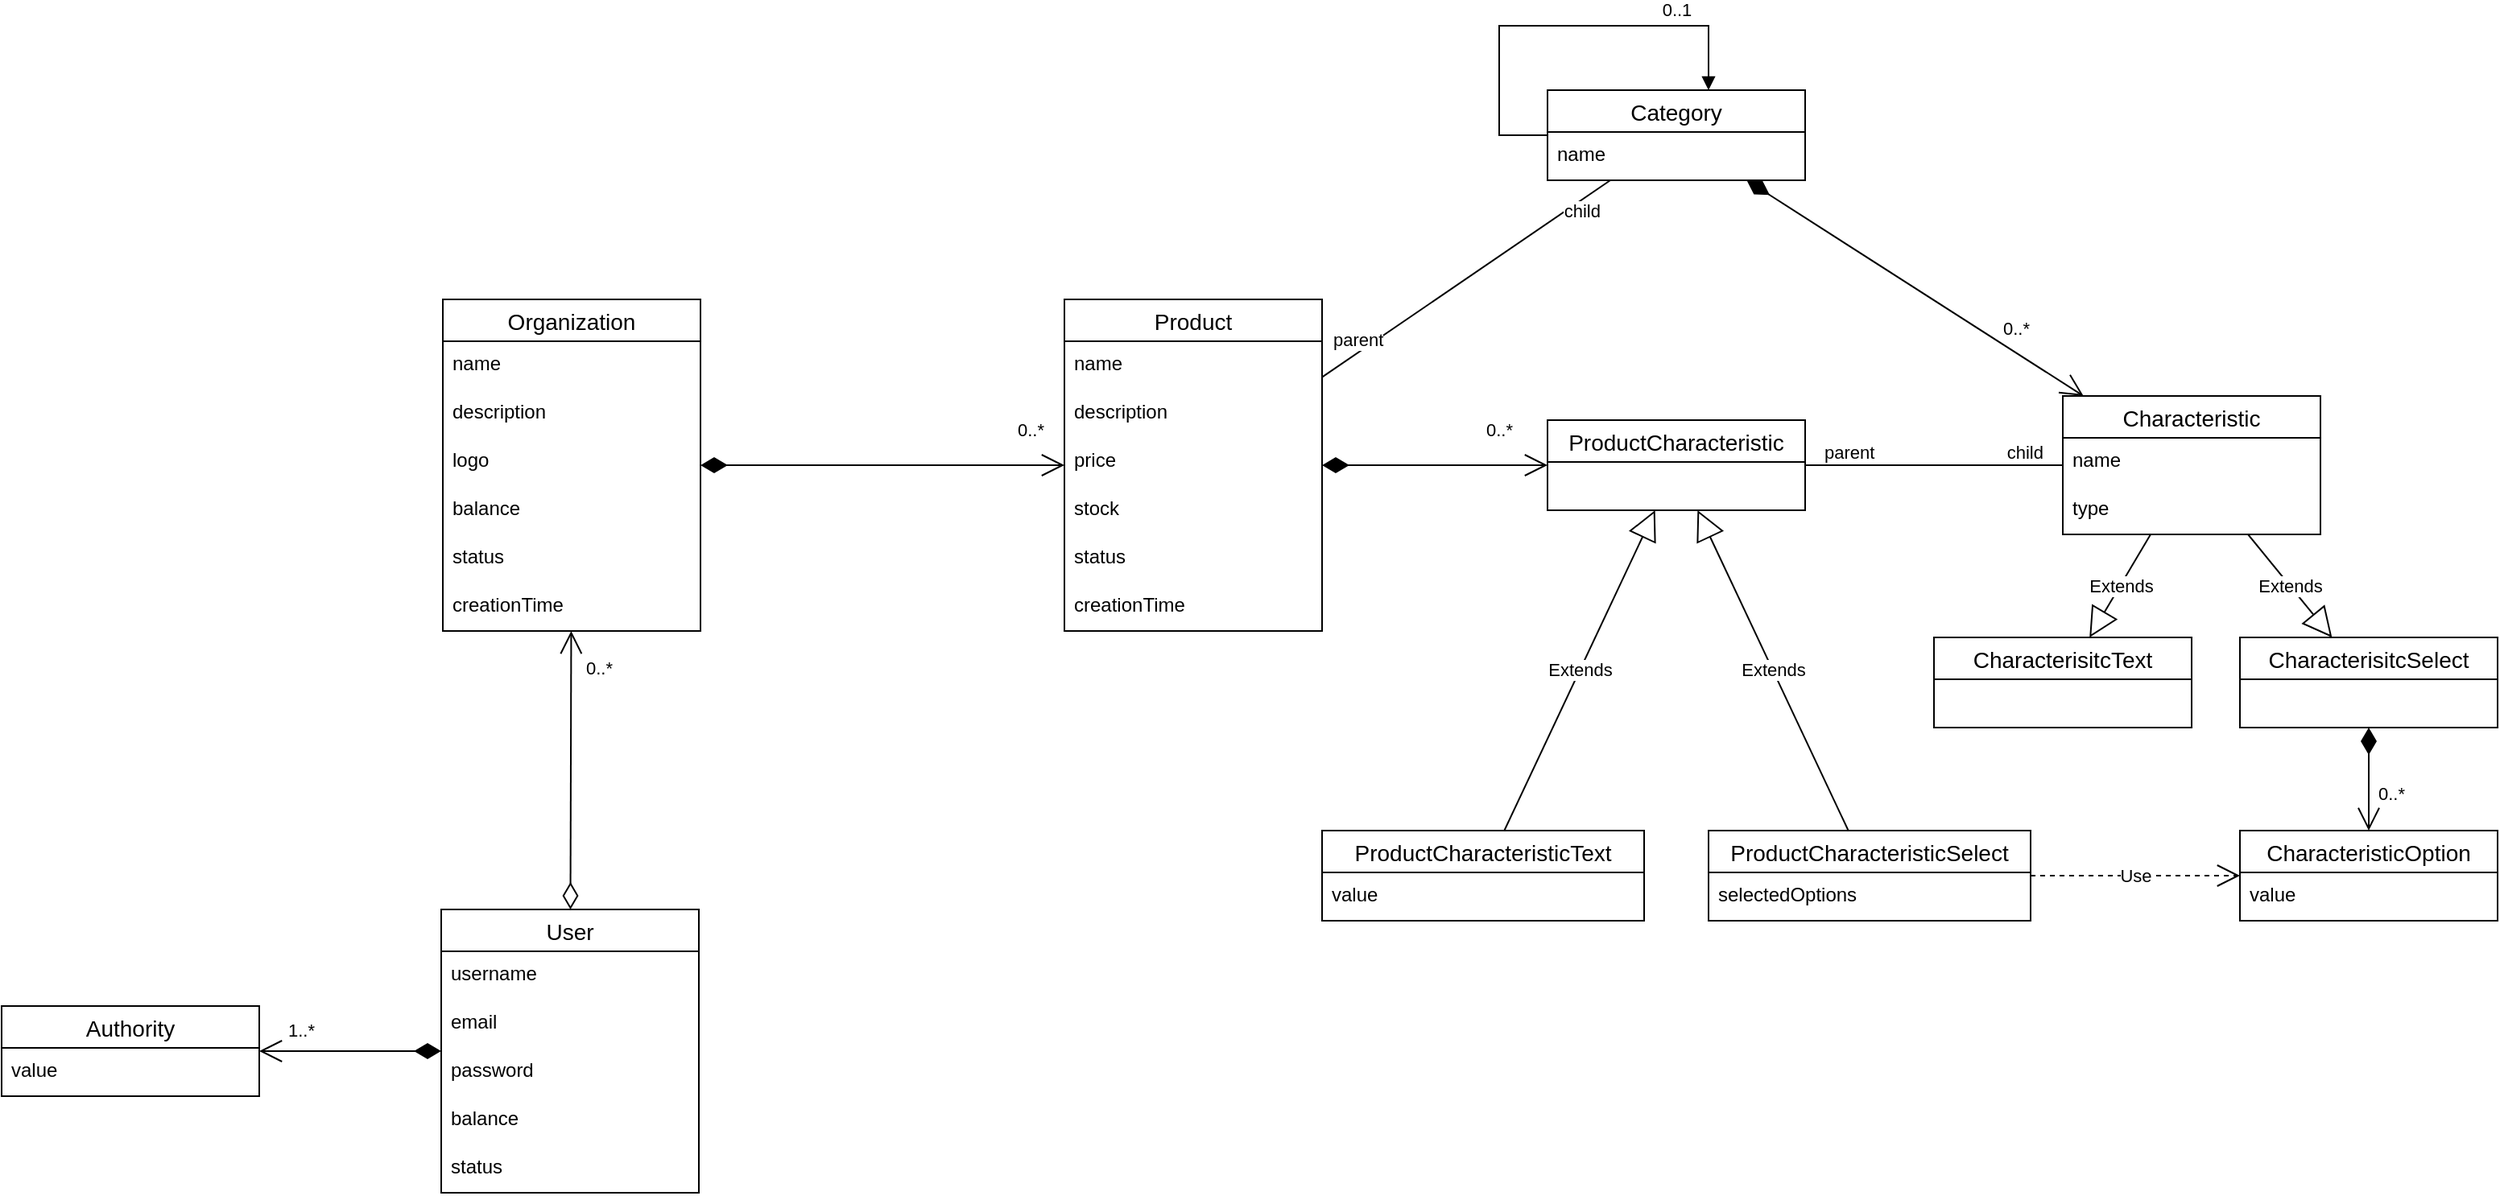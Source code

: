 <mxfile version="21.6.6" type="device">
  <diagram name="Страница 1" id="dOjJabSe6C-60DXZB-S7">
    <mxGraphModel dx="1647" dy="2030" grid="1" gridSize="10" guides="1" tooltips="1" connect="1" arrows="1" fold="1" page="1" pageScale="1" pageWidth="827" pageHeight="1169" math="0" shadow="0">
      <root>
        <mxCell id="0" />
        <mxCell id="1" parent="0" />
        <mxCell id="JXFhsg0_KlggHJK0LN9S-1" value="User" style="swimlane;fontStyle=0;childLayout=stackLayout;horizontal=1;startSize=26;horizontalStack=0;resizeParent=1;resizeParentMax=0;resizeLast=0;collapsible=1;marginBottom=0;align=center;fontSize=14;" parent="1" vertex="1">
          <mxGeometry x="333" y="469" width="160" height="176" as="geometry" />
        </mxCell>
        <mxCell id="JXFhsg0_KlggHJK0LN9S-2" value="username" style="text;strokeColor=none;fillColor=none;spacingLeft=4;spacingRight=4;overflow=hidden;rotatable=0;points=[[0,0.5],[1,0.5]];portConstraint=eastwest;fontSize=12;whiteSpace=wrap;html=1;" parent="JXFhsg0_KlggHJK0LN9S-1" vertex="1">
          <mxGeometry y="26" width="160" height="30" as="geometry" />
        </mxCell>
        <mxCell id="JXFhsg0_KlggHJK0LN9S-3" value="email" style="text;strokeColor=none;fillColor=none;spacingLeft=4;spacingRight=4;overflow=hidden;rotatable=0;points=[[0,0.5],[1,0.5]];portConstraint=eastwest;fontSize=12;whiteSpace=wrap;html=1;" parent="JXFhsg0_KlggHJK0LN9S-1" vertex="1">
          <mxGeometry y="56" width="160" height="30" as="geometry" />
        </mxCell>
        <mxCell id="JXFhsg0_KlggHJK0LN9S-4" value="password" style="text;strokeColor=none;fillColor=none;spacingLeft=4;spacingRight=4;overflow=hidden;rotatable=0;points=[[0,0.5],[1,0.5]];portConstraint=eastwest;fontSize=12;whiteSpace=wrap;html=1;" parent="JXFhsg0_KlggHJK0LN9S-1" vertex="1">
          <mxGeometry y="86" width="160" height="30" as="geometry" />
        </mxCell>
        <mxCell id="JXFhsg0_KlggHJK0LN9S-9" value="balance" style="text;strokeColor=none;fillColor=none;spacingLeft=4;spacingRight=4;overflow=hidden;rotatable=0;points=[[0,0.5],[1,0.5]];portConstraint=eastwest;fontSize=12;whiteSpace=wrap;html=1;" parent="JXFhsg0_KlggHJK0LN9S-1" vertex="1">
          <mxGeometry y="116" width="160" height="30" as="geometry" />
        </mxCell>
        <mxCell id="JXFhsg0_KlggHJK0LN9S-10" value="status" style="text;strokeColor=none;fillColor=none;spacingLeft=4;spacingRight=4;overflow=hidden;rotatable=0;points=[[0,0.5],[1,0.5]];portConstraint=eastwest;fontSize=12;whiteSpace=wrap;html=1;" parent="JXFhsg0_KlggHJK0LN9S-1" vertex="1">
          <mxGeometry y="146" width="160" height="30" as="geometry" />
        </mxCell>
        <mxCell id="JXFhsg0_KlggHJK0LN9S-11" value="Authority" style="swimlane;fontStyle=0;childLayout=stackLayout;horizontal=1;startSize=26;horizontalStack=0;resizeParent=1;resizeParentMax=0;resizeLast=0;collapsible=1;marginBottom=0;align=center;fontSize=14;" parent="1" vertex="1">
          <mxGeometry x="60" y="529" width="160" height="56" as="geometry" />
        </mxCell>
        <mxCell id="JXFhsg0_KlggHJK0LN9S-12" value="value" style="text;strokeColor=none;fillColor=none;spacingLeft=4;spacingRight=4;overflow=hidden;rotatable=0;points=[[0,0.5],[1,0.5]];portConstraint=eastwest;fontSize=12;whiteSpace=wrap;html=1;" parent="JXFhsg0_KlggHJK0LN9S-11" vertex="1">
          <mxGeometry y="26" width="160" height="30" as="geometry" />
        </mxCell>
        <mxCell id="JXFhsg0_KlggHJK0LN9S-15" value="1..*" style="endArrow=open;html=1;endSize=12;startArrow=diamondThin;startSize=14;startFill=1;align=left;verticalAlign=bottom;rounded=0;" parent="1" source="JXFhsg0_KlggHJK0LN9S-1" target="JXFhsg0_KlggHJK0LN9S-11" edge="1">
          <mxGeometry x="0.726" y="-4" relative="1" as="geometry">
            <mxPoint x="150" y="760" as="sourcePoint" />
            <mxPoint x="310" y="760" as="targetPoint" />
            <mxPoint as="offset" />
          </mxGeometry>
        </mxCell>
        <mxCell id="JXFhsg0_KlggHJK0LN9S-16" value="Organization" style="swimlane;fontStyle=0;childLayout=stackLayout;horizontal=1;startSize=26;horizontalStack=0;resizeParent=1;resizeParentMax=0;resizeLast=0;collapsible=1;marginBottom=0;align=center;fontSize=14;" parent="1" vertex="1">
          <mxGeometry x="334" y="90" width="160" height="206" as="geometry" />
        </mxCell>
        <mxCell id="JXFhsg0_KlggHJK0LN9S-17" value="name" style="text;strokeColor=none;fillColor=none;spacingLeft=4;spacingRight=4;overflow=hidden;rotatable=0;points=[[0,0.5],[1,0.5]];portConstraint=eastwest;fontSize=12;whiteSpace=wrap;html=1;" parent="JXFhsg0_KlggHJK0LN9S-16" vertex="1">
          <mxGeometry y="26" width="160" height="30" as="geometry" />
        </mxCell>
        <mxCell id="JXFhsg0_KlggHJK0LN9S-18" value="description" style="text;strokeColor=none;fillColor=none;spacingLeft=4;spacingRight=4;overflow=hidden;rotatable=0;points=[[0,0.5],[1,0.5]];portConstraint=eastwest;fontSize=12;whiteSpace=wrap;html=1;" parent="JXFhsg0_KlggHJK0LN9S-16" vertex="1">
          <mxGeometry y="56" width="160" height="30" as="geometry" />
        </mxCell>
        <mxCell id="JXFhsg0_KlggHJK0LN9S-19" value="logo" style="text;strokeColor=none;fillColor=none;spacingLeft=4;spacingRight=4;overflow=hidden;rotatable=0;points=[[0,0.5],[1,0.5]];portConstraint=eastwest;fontSize=12;whiteSpace=wrap;html=1;" parent="JXFhsg0_KlggHJK0LN9S-16" vertex="1">
          <mxGeometry y="86" width="160" height="30" as="geometry" />
        </mxCell>
        <mxCell id="JXFhsg0_KlggHJK0LN9S-20" value="balance" style="text;strokeColor=none;fillColor=none;spacingLeft=4;spacingRight=4;overflow=hidden;rotatable=0;points=[[0,0.5],[1,0.5]];portConstraint=eastwest;fontSize=12;whiteSpace=wrap;html=1;" parent="JXFhsg0_KlggHJK0LN9S-16" vertex="1">
          <mxGeometry y="116" width="160" height="30" as="geometry" />
        </mxCell>
        <mxCell id="JXFhsg0_KlggHJK0LN9S-22" value="status" style="text;strokeColor=none;fillColor=none;spacingLeft=4;spacingRight=4;overflow=hidden;rotatable=0;points=[[0,0.5],[1,0.5]];portConstraint=eastwest;fontSize=12;whiteSpace=wrap;html=1;" parent="JXFhsg0_KlggHJK0LN9S-16" vertex="1">
          <mxGeometry y="146" width="160" height="30" as="geometry" />
        </mxCell>
        <mxCell id="JXFhsg0_KlggHJK0LN9S-24" value="creationTime" style="text;strokeColor=none;fillColor=none;spacingLeft=4;spacingRight=4;overflow=hidden;rotatable=0;points=[[0,0.5],[1,0.5]];portConstraint=eastwest;fontSize=12;whiteSpace=wrap;html=1;" parent="JXFhsg0_KlggHJK0LN9S-16" vertex="1">
          <mxGeometry y="176" width="160" height="30" as="geometry" />
        </mxCell>
        <mxCell id="JXFhsg0_KlggHJK0LN9S-21" value="0..*" style="endArrow=open;html=1;endSize=12;startArrow=diamondThin;startSize=14;startFill=0;align=left;verticalAlign=bottom;rounded=0;" parent="1" source="JXFhsg0_KlggHJK0LN9S-1" target="JXFhsg0_KlggHJK0LN9S-16" edge="1">
          <mxGeometry x="0.628" y="-7" relative="1" as="geometry">
            <mxPoint x="520" y="380" as="sourcePoint" />
            <mxPoint x="680" y="380" as="targetPoint" />
            <mxPoint as="offset" />
          </mxGeometry>
        </mxCell>
        <mxCell id="JXFhsg0_KlggHJK0LN9S-25" value="Product" style="swimlane;fontStyle=0;childLayout=stackLayout;horizontal=1;startSize=26;horizontalStack=0;resizeParent=1;resizeParentMax=0;resizeLast=0;collapsible=1;marginBottom=0;align=center;fontSize=14;" parent="1" vertex="1">
          <mxGeometry x="720" y="90" width="160" height="206" as="geometry" />
        </mxCell>
        <mxCell id="JXFhsg0_KlggHJK0LN9S-26" value="name" style="text;strokeColor=none;fillColor=none;spacingLeft=4;spacingRight=4;overflow=hidden;rotatable=0;points=[[0,0.5],[1,0.5]];portConstraint=eastwest;fontSize=12;whiteSpace=wrap;html=1;" parent="JXFhsg0_KlggHJK0LN9S-25" vertex="1">
          <mxGeometry y="26" width="160" height="30" as="geometry" />
        </mxCell>
        <mxCell id="JXFhsg0_KlggHJK0LN9S-27" value="description" style="text;strokeColor=none;fillColor=none;spacingLeft=4;spacingRight=4;overflow=hidden;rotatable=0;points=[[0,0.5],[1,0.5]];portConstraint=eastwest;fontSize=12;whiteSpace=wrap;html=1;" parent="JXFhsg0_KlggHJK0LN9S-25" vertex="1">
          <mxGeometry y="56" width="160" height="30" as="geometry" />
        </mxCell>
        <mxCell id="JXFhsg0_KlggHJK0LN9S-28" value="price" style="text;strokeColor=none;fillColor=none;spacingLeft=4;spacingRight=4;overflow=hidden;rotatable=0;points=[[0,0.5],[1,0.5]];portConstraint=eastwest;fontSize=12;whiteSpace=wrap;html=1;" parent="JXFhsg0_KlggHJK0LN9S-25" vertex="1">
          <mxGeometry y="86" width="160" height="30" as="geometry" />
        </mxCell>
        <mxCell id="oxq3xke3r_58K0VUfWZ9-1" value="stock" style="text;strokeColor=none;fillColor=none;spacingLeft=4;spacingRight=4;overflow=hidden;rotatable=0;points=[[0,0.5],[1,0.5]];portConstraint=eastwest;fontSize=12;whiteSpace=wrap;html=1;" parent="JXFhsg0_KlggHJK0LN9S-25" vertex="1">
          <mxGeometry y="116" width="160" height="30" as="geometry" />
        </mxCell>
        <mxCell id="oxq3xke3r_58K0VUfWZ9-2" value="status" style="text;strokeColor=none;fillColor=none;spacingLeft=4;spacingRight=4;overflow=hidden;rotatable=0;points=[[0,0.5],[1,0.5]];portConstraint=eastwest;fontSize=12;whiteSpace=wrap;html=1;" parent="JXFhsg0_KlggHJK0LN9S-25" vertex="1">
          <mxGeometry y="146" width="160" height="30" as="geometry" />
        </mxCell>
        <mxCell id="oxq3xke3r_58K0VUfWZ9-3" value="creationTime" style="text;strokeColor=none;fillColor=none;spacingLeft=4;spacingRight=4;overflow=hidden;rotatable=0;points=[[0,0.5],[1,0.5]];portConstraint=eastwest;fontSize=12;whiteSpace=wrap;html=1;" parent="JXFhsg0_KlggHJK0LN9S-25" vertex="1">
          <mxGeometry y="176" width="160" height="30" as="geometry" />
        </mxCell>
        <mxCell id="JXFhsg0_KlggHJK0LN9S-29" value="0..*" style="endArrow=open;html=1;endSize=12;startArrow=diamondThin;startSize=14;startFill=1;align=left;verticalAlign=bottom;rounded=0;" parent="1" source="JXFhsg0_KlggHJK0LN9S-16" target="JXFhsg0_KlggHJK0LN9S-25" edge="1">
          <mxGeometry x="0.724" y="13" relative="1" as="geometry">
            <mxPoint x="580" y="350" as="sourcePoint" />
            <mxPoint x="740" y="350" as="targetPoint" />
            <mxPoint as="offset" />
          </mxGeometry>
        </mxCell>
        <mxCell id="oxq3xke3r_58K0VUfWZ9-4" value="Category" style="swimlane;fontStyle=0;childLayout=stackLayout;horizontal=1;startSize=26;horizontalStack=0;resizeParent=1;resizeParentMax=0;resizeLast=0;collapsible=1;marginBottom=0;align=center;fontSize=14;" parent="1" vertex="1">
          <mxGeometry x="1020" y="-40" width="160" height="56" as="geometry" />
        </mxCell>
        <mxCell id="oxq3xke3r_58K0VUfWZ9-5" value="name" style="text;strokeColor=none;fillColor=none;spacingLeft=4;spacingRight=4;overflow=hidden;rotatable=0;points=[[0,0.5],[1,0.5]];portConstraint=eastwest;fontSize=12;whiteSpace=wrap;html=1;" parent="oxq3xke3r_58K0VUfWZ9-4" vertex="1">
          <mxGeometry y="26" width="160" height="30" as="geometry" />
        </mxCell>
        <mxCell id="oxq3xke3r_58K0VUfWZ9-13" value="Characteristic" style="swimlane;fontStyle=0;childLayout=stackLayout;horizontal=1;startSize=26;horizontalStack=0;resizeParent=1;resizeParentMax=0;resizeLast=0;collapsible=1;marginBottom=0;align=center;fontSize=14;" parent="1" vertex="1">
          <mxGeometry x="1340" y="150" width="160" height="86" as="geometry" />
        </mxCell>
        <mxCell id="oxq3xke3r_58K0VUfWZ9-14" value="name" style="text;strokeColor=none;fillColor=none;spacingLeft=4;spacingRight=4;overflow=hidden;rotatable=0;points=[[0,0.5],[1,0.5]];portConstraint=eastwest;fontSize=12;whiteSpace=wrap;html=1;" parent="oxq3xke3r_58K0VUfWZ9-13" vertex="1">
          <mxGeometry y="26" width="160" height="30" as="geometry" />
        </mxCell>
        <mxCell id="oxq3xke3r_58K0VUfWZ9-33" value="type" style="text;strokeColor=none;fillColor=none;spacingLeft=4;spacingRight=4;overflow=hidden;rotatable=0;points=[[0,0.5],[1,0.5]];portConstraint=eastwest;fontSize=12;whiteSpace=wrap;html=1;" parent="oxq3xke3r_58K0VUfWZ9-13" vertex="1">
          <mxGeometry y="56" width="160" height="30" as="geometry" />
        </mxCell>
        <mxCell id="oxq3xke3r_58K0VUfWZ9-17" value="ProductCharacteristicText" style="swimlane;fontStyle=0;childLayout=stackLayout;horizontal=1;startSize=26;horizontalStack=0;resizeParent=1;resizeParentMax=0;resizeLast=0;collapsible=1;marginBottom=0;align=center;fontSize=14;" parent="1" vertex="1">
          <mxGeometry x="880" y="420" width="200" height="56" as="geometry" />
        </mxCell>
        <mxCell id="oxq3xke3r_58K0VUfWZ9-40" value="value" style="text;strokeColor=none;fillColor=none;spacingLeft=4;spacingRight=4;overflow=hidden;rotatable=0;points=[[0,0.5],[1,0.5]];portConstraint=eastwest;fontSize=12;whiteSpace=wrap;html=1;" parent="oxq3xke3r_58K0VUfWZ9-17" vertex="1">
          <mxGeometry y="26" width="200" height="30" as="geometry" />
        </mxCell>
        <mxCell id="oxq3xke3r_58K0VUfWZ9-21" value="ProductCharacteristicSelect" style="swimlane;fontStyle=0;childLayout=stackLayout;horizontal=1;startSize=26;horizontalStack=0;resizeParent=1;resizeParentMax=0;resizeLast=0;collapsible=1;marginBottom=0;align=center;fontSize=14;" parent="1" vertex="1">
          <mxGeometry x="1120" y="420" width="200" height="56" as="geometry" />
        </mxCell>
        <mxCell id="oxq3xke3r_58K0VUfWZ9-22" value="selectedOptions" style="text;strokeColor=none;fillColor=none;spacingLeft=4;spacingRight=4;overflow=hidden;rotatable=0;points=[[0,0.5],[1,0.5]];portConstraint=eastwest;fontSize=12;whiteSpace=wrap;html=1;" parent="oxq3xke3r_58K0VUfWZ9-21" vertex="1">
          <mxGeometry y="26" width="200" height="30" as="geometry" />
        </mxCell>
        <mxCell id="oxq3xke3r_58K0VUfWZ9-25" value="Extends" style="endArrow=block;endSize=16;endFill=0;html=1;rounded=0;" parent="1" source="oxq3xke3r_58K0VUfWZ9-17" target="oxq3xke3r_58K0VUfWZ9-34" edge="1">
          <mxGeometry width="160" relative="1" as="geometry">
            <mxPoint x="990" y="260" as="sourcePoint" />
            <mxPoint x="1150" y="260" as="targetPoint" />
          </mxGeometry>
        </mxCell>
        <mxCell id="oxq3xke3r_58K0VUfWZ9-26" value="Extends" style="endArrow=block;endSize=16;endFill=0;html=1;rounded=0;" parent="1" source="oxq3xke3r_58K0VUfWZ9-21" target="oxq3xke3r_58K0VUfWZ9-34" edge="1">
          <mxGeometry width="160" relative="1" as="geometry">
            <mxPoint x="980" y="290" as="sourcePoint" />
            <mxPoint x="1140" y="290" as="targetPoint" />
          </mxGeometry>
        </mxCell>
        <mxCell id="oxq3xke3r_58K0VUfWZ9-28" value="CharacteristicOption" style="swimlane;fontStyle=0;childLayout=stackLayout;horizontal=1;startSize=26;horizontalStack=0;resizeParent=1;resizeParentMax=0;resizeLast=0;collapsible=1;marginBottom=0;align=center;fontSize=14;" parent="1" vertex="1">
          <mxGeometry x="1450" y="420" width="160" height="56" as="geometry" />
        </mxCell>
        <mxCell id="oxq3xke3r_58K0VUfWZ9-29" value="value" style="text;strokeColor=none;fillColor=none;spacingLeft=4;spacingRight=4;overflow=hidden;rotatable=0;points=[[0,0.5],[1,0.5]];portConstraint=eastwest;fontSize=12;whiteSpace=wrap;html=1;" parent="oxq3xke3r_58K0VUfWZ9-28" vertex="1">
          <mxGeometry y="26" width="160" height="30" as="geometry" />
        </mxCell>
        <mxCell id="oxq3xke3r_58K0VUfWZ9-34" value="ProductCharacteristic" style="swimlane;fontStyle=0;childLayout=stackLayout;horizontal=1;startSize=26;horizontalStack=0;resizeParent=1;resizeParentMax=0;resizeLast=0;collapsible=1;marginBottom=0;align=center;fontSize=14;" parent="1" vertex="1">
          <mxGeometry x="1020" y="165" width="160" height="56" as="geometry" />
        </mxCell>
        <mxCell id="oxq3xke3r_58K0VUfWZ9-39" value="0..*" style="endArrow=open;html=1;endSize=12;startArrow=diamondThin;startSize=14;startFill=1;align=left;verticalAlign=bottom;rounded=0;" parent="1" source="JXFhsg0_KlggHJK0LN9S-25" target="oxq3xke3r_58K0VUfWZ9-34" edge="1">
          <mxGeometry x="0.429" y="13" relative="1" as="geometry">
            <mxPoint x="740" y="410" as="sourcePoint" />
            <mxPoint x="900" y="410" as="targetPoint" />
            <mxPoint as="offset" />
          </mxGeometry>
        </mxCell>
        <mxCell id="oxq3xke3r_58K0VUfWZ9-45" value="0..*" style="endArrow=open;html=1;endSize=12;startArrow=diamondThin;startSize=14;startFill=1;align=left;verticalAlign=bottom;rounded=0;" parent="1" source="2pmIpfIuDPifejyRDsyX-1" target="oxq3xke3r_58K0VUfWZ9-28" edge="1">
          <mxGeometry x="0.57" y="4" relative="1" as="geometry">
            <mxPoint x="1290" y="520" as="sourcePoint" />
            <mxPoint x="1500" y="330" as="targetPoint" />
            <mxPoint as="offset" />
          </mxGeometry>
        </mxCell>
        <mxCell id="2pmIpfIuDPifejyRDsyX-1" value="CharacterisitcSelect" style="swimlane;fontStyle=0;childLayout=stackLayout;horizontal=1;startSize=26;horizontalStack=0;resizeParent=1;resizeParentMax=0;resizeLast=0;collapsible=1;marginBottom=0;align=center;fontSize=14;" parent="1" vertex="1">
          <mxGeometry x="1450" y="300" width="160" height="56" as="geometry" />
        </mxCell>
        <mxCell id="2pmIpfIuDPifejyRDsyX-5" value="CharacterisitcText" style="swimlane;fontStyle=0;childLayout=stackLayout;horizontal=1;startSize=26;horizontalStack=0;resizeParent=1;resizeParentMax=0;resizeLast=0;collapsible=1;marginBottom=0;align=center;fontSize=14;" parent="1" vertex="1">
          <mxGeometry x="1260" y="300" width="160" height="56" as="geometry" />
        </mxCell>
        <mxCell id="2pmIpfIuDPifejyRDsyX-6" value="Extends" style="endArrow=block;endSize=16;endFill=0;html=1;rounded=0;" parent="1" source="oxq3xke3r_58K0VUfWZ9-13" target="2pmIpfIuDPifejyRDsyX-5" edge="1">
          <mxGeometry width="160" relative="1" as="geometry">
            <mxPoint x="830" y="740" as="sourcePoint" />
            <mxPoint x="990" y="740" as="targetPoint" />
          </mxGeometry>
        </mxCell>
        <mxCell id="2pmIpfIuDPifejyRDsyX-7" value="Extends" style="endArrow=block;endSize=16;endFill=0;html=1;rounded=0;" parent="1" source="oxq3xke3r_58K0VUfWZ9-13" target="2pmIpfIuDPifejyRDsyX-1" edge="1">
          <mxGeometry width="160" relative="1" as="geometry">
            <mxPoint x="1160" y="740" as="sourcePoint" />
            <mxPoint x="1320" y="740" as="targetPoint" />
          </mxGeometry>
        </mxCell>
        <mxCell id="2pmIpfIuDPifejyRDsyX-8" value="Use" style="endArrow=open;endSize=12;dashed=1;html=1;rounded=0;" parent="1" source="oxq3xke3r_58K0VUfWZ9-21" target="oxq3xke3r_58K0VUfWZ9-28" edge="1">
          <mxGeometry width="160" relative="1" as="geometry">
            <mxPoint x="1100" y="640" as="sourcePoint" />
            <mxPoint x="1260" y="640" as="targetPoint" />
          </mxGeometry>
        </mxCell>
        <mxCell id="2pmIpfIuDPifejyRDsyX-16" value="0..*" style="endArrow=open;html=1;endSize=12;startArrow=diamondThin;startSize=14;startFill=1;align=left;verticalAlign=bottom;rounded=0;" parent="1" source="oxq3xke3r_58K0VUfWZ9-4" target="oxq3xke3r_58K0VUfWZ9-13" edge="1">
          <mxGeometry x="0.5" relative="1" as="geometry">
            <mxPoint x="1370" y="-40" as="sourcePoint" />
            <mxPoint x="1530" y="-40" as="targetPoint" />
            <mxPoint as="offset" />
          </mxGeometry>
        </mxCell>
        <mxCell id="2pmIpfIuDPifejyRDsyX-21" value="" style="endArrow=none;html=1;rounded=0;" parent="1" source="JXFhsg0_KlggHJK0LN9S-25" target="oxq3xke3r_58K0VUfWZ9-4" edge="1">
          <mxGeometry relative="1" as="geometry">
            <mxPoint x="667" y="450" as="sourcePoint" />
            <mxPoint x="827" y="450" as="targetPoint" />
          </mxGeometry>
        </mxCell>
        <mxCell id="2pmIpfIuDPifejyRDsyX-22" value="parent" style="edgeLabel;resizable=0;html=1;align=left;verticalAlign=bottom;" parent="2pmIpfIuDPifejyRDsyX-21" connectable="0" vertex="1">
          <mxGeometry x="-1" relative="1" as="geometry">
            <mxPoint x="5" y="-15" as="offset" />
          </mxGeometry>
        </mxCell>
        <mxCell id="2pmIpfIuDPifejyRDsyX-23" value="child" style="edgeLabel;resizable=0;html=1;align=right;verticalAlign=bottom;" parent="2pmIpfIuDPifejyRDsyX-21" connectable="0" vertex="1">
          <mxGeometry x="1" relative="1" as="geometry">
            <mxPoint x="-6" y="28" as="offset" />
          </mxGeometry>
        </mxCell>
        <mxCell id="2pmIpfIuDPifejyRDsyX-24" value="" style="endArrow=none;html=1;rounded=0;" parent="1" source="oxq3xke3r_58K0VUfWZ9-34" target="oxq3xke3r_58K0VUfWZ9-13" edge="1">
          <mxGeometry relative="1" as="geometry">
            <mxPoint x="827" y="327.5" as="sourcePoint" />
            <mxPoint x="987" y="327.5" as="targetPoint" />
          </mxGeometry>
        </mxCell>
        <mxCell id="2pmIpfIuDPifejyRDsyX-25" value="parent" style="edgeLabel;resizable=0;html=1;align=left;verticalAlign=bottom;" parent="2pmIpfIuDPifejyRDsyX-24" connectable="0" vertex="1">
          <mxGeometry x="-1" relative="1" as="geometry">
            <mxPoint x="10" as="offset" />
          </mxGeometry>
        </mxCell>
        <mxCell id="2pmIpfIuDPifejyRDsyX-26" value="child" style="edgeLabel;resizable=0;html=1;align=right;verticalAlign=bottom;" parent="2pmIpfIuDPifejyRDsyX-24" connectable="0" vertex="1">
          <mxGeometry x="1" relative="1" as="geometry">
            <mxPoint x="-12" as="offset" />
          </mxGeometry>
        </mxCell>
        <mxCell id="wMVr9xgcOuaCIWJ6lZs0-1" value="" style="endArrow=block;endFill=1;html=1;edgeStyle=orthogonalEdgeStyle;align=left;verticalAlign=top;rounded=0;" parent="1" source="oxq3xke3r_58K0VUfWZ9-4" target="oxq3xke3r_58K0VUfWZ9-4" edge="1">
          <mxGeometry x="-1" relative="1" as="geometry">
            <mxPoint x="950" y="-12" as="sourcePoint" />
            <mxPoint x="1120" y="-70" as="targetPoint" />
            <Array as="points">
              <mxPoint x="990" y="-12" />
              <mxPoint x="990" y="-80" />
              <mxPoint x="1120" y="-80" />
            </Array>
          </mxGeometry>
        </mxCell>
        <mxCell id="wMVr9xgcOuaCIWJ6lZs0-6" value="0..1" style="edgeLabel;html=1;align=center;verticalAlign=middle;resizable=0;points=[];" parent="wMVr9xgcOuaCIWJ6lZs0-1" vertex="1" connectable="0">
          <mxGeometry x="0.557" y="3" relative="1" as="geometry">
            <mxPoint x="-1" y="-7" as="offset" />
          </mxGeometry>
        </mxCell>
      </root>
    </mxGraphModel>
  </diagram>
</mxfile>

